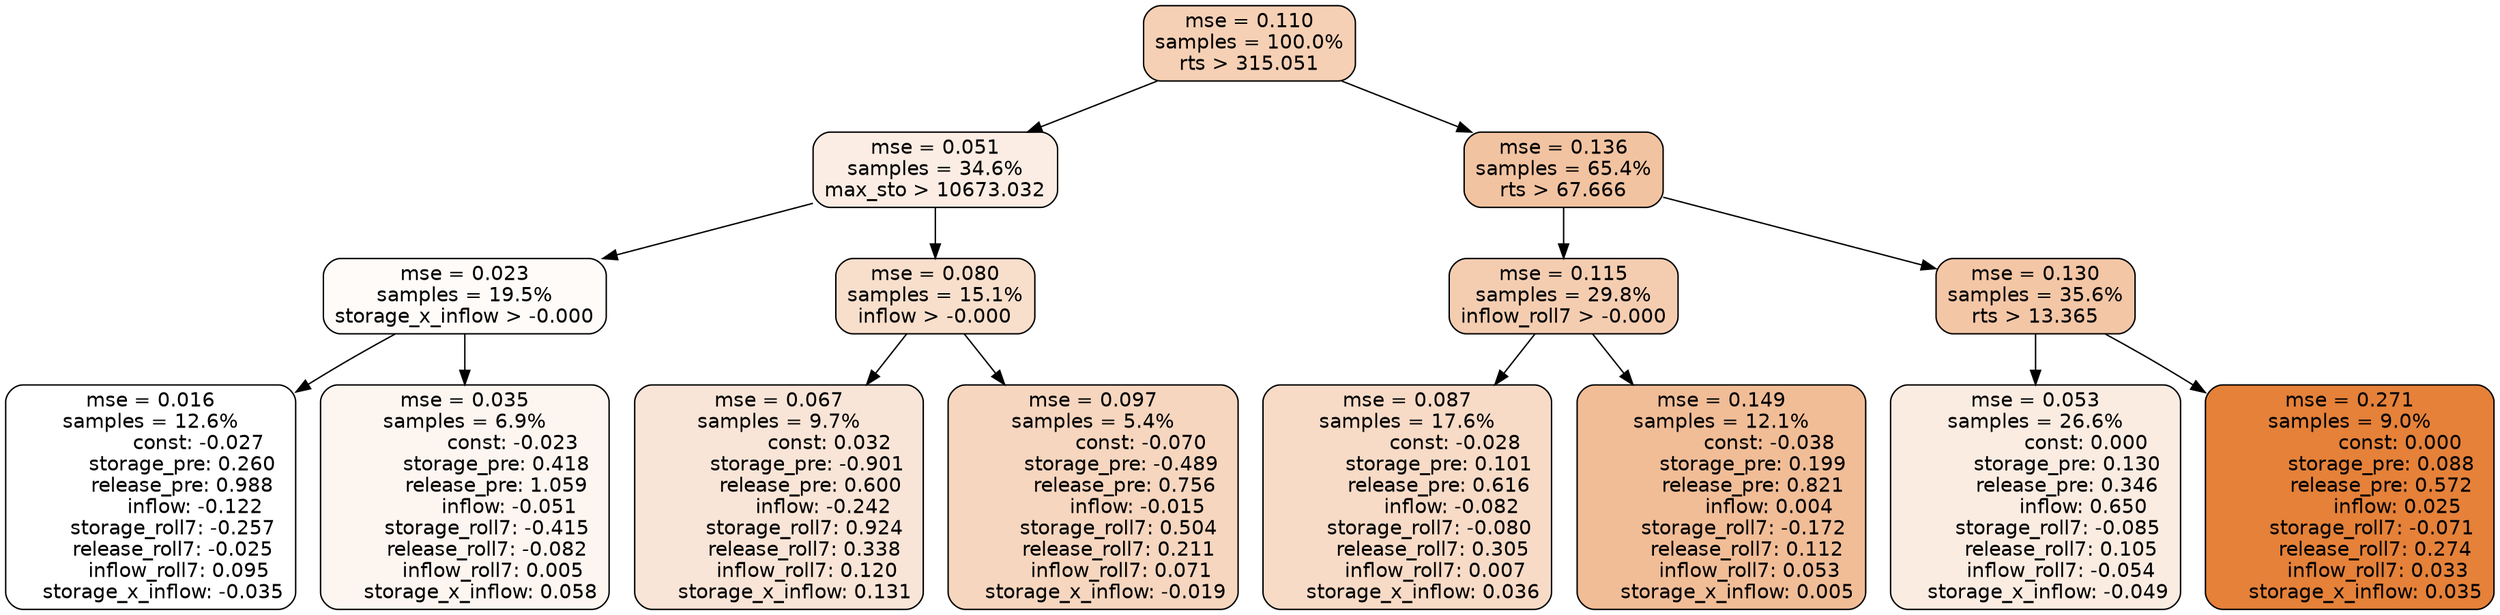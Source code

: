 digraph tree {
node [shape=rectangle, style="filled, rounded", color="black", fontname=helvetica] ;
edge [fontname=helvetica] ;
	"0" [label="mse = 0.110
samples = 100.0%
rts > 315.051", fillcolor="#f5d0b5"]
	"8" [label="mse = 0.051
samples = 34.6%
max_sto > 10673.032", fillcolor="#fbede3"]
	"1" [label="mse = 0.136
samples = 65.4%
rts > 67.666", fillcolor="#f2c3a1"]
	"9" [label="mse = 0.023
samples = 19.5%
storage_x_inflow > -0.000", fillcolor="#fefbf9"]
	"12" [label="mse = 0.080
samples = 15.1%
inflow > -0.000", fillcolor="#f8dfcc"]
	"5" [label="mse = 0.115
samples = 29.8%
inflow_roll7 > -0.000", fillcolor="#f4cdb1"]
	"2" [label="mse = 0.130
samples = 35.6%
rts > 13.365", fillcolor="#f3c6a6"]
	"10" [label="mse = 0.016
samples = 12.6%
               const: -0.027
          storage_pre: 0.260
          release_pre: 0.988
              inflow: -0.122
       storage_roll7: -0.257
       release_roll7: -0.025
         inflow_roll7: 0.095
    storage_x_inflow: -0.035", fillcolor="#ffffff"]
	"11" [label="mse = 0.035
samples = 6.9%
               const: -0.023
          storage_pre: 0.418
          release_pre: 1.059
              inflow: -0.051
       storage_roll7: -0.415
       release_roll7: -0.082
         inflow_roll7: 0.005
     storage_x_inflow: 0.058", fillcolor="#fdf5f0"]
	"13" [label="mse = 0.067
samples = 9.7%
                const: 0.032
         storage_pre: -0.901
          release_pre: 0.600
              inflow: -0.242
        storage_roll7: 0.924
        release_roll7: 0.338
         inflow_roll7: 0.120
     storage_x_inflow: 0.131", fillcolor="#f9e5d7"]
	"14" [label="mse = 0.097
samples = 5.4%
               const: -0.070
         storage_pre: -0.489
          release_pre: 0.756
              inflow: -0.015
        storage_roll7: 0.504
        release_roll7: 0.211
         inflow_roll7: 0.071
    storage_x_inflow: -0.019", fillcolor="#f6d6bf"]
	"6" [label="mse = 0.087
samples = 17.6%
               const: -0.028
          storage_pre: 0.101
          release_pre: 0.616
              inflow: -0.082
       storage_roll7: -0.080
        release_roll7: 0.305
         inflow_roll7: 0.007
     storage_x_inflow: 0.036", fillcolor="#f7dbc7"]
	"7" [label="mse = 0.149
samples = 12.1%
               const: -0.038
          storage_pre: 0.199
          release_pre: 0.821
               inflow: 0.004
       storage_roll7: -0.172
        release_roll7: 0.112
         inflow_roll7: 0.053
     storage_x_inflow: 0.005", fillcolor="#f1bd97"]
	"3" [label="mse = 0.053
samples = 26.6%
                const: 0.000
          storage_pre: 0.130
          release_pre: 0.346
               inflow: 0.650
       storage_roll7: -0.085
        release_roll7: 0.105
        inflow_roll7: -0.054
    storage_x_inflow: -0.049", fillcolor="#fbece2"]
	"4" [label="mse = 0.271
samples = 9.0%
                const: 0.000
          storage_pre: 0.088
          release_pre: 0.572
               inflow: 0.025
       storage_roll7: -0.071
        release_roll7: 0.274
         inflow_roll7: 0.033
     storage_x_inflow: 0.035", fillcolor="#e58139"]

	"0" -> "1"
	"0" -> "8"
	"8" -> "9"
	"8" -> "12"
	"1" -> "2"
	"1" -> "5"
	"9" -> "10"
	"9" -> "11"
	"12" -> "13"
	"12" -> "14"
	"5" -> "6"
	"5" -> "7"
	"2" -> "3"
	"2" -> "4"
}